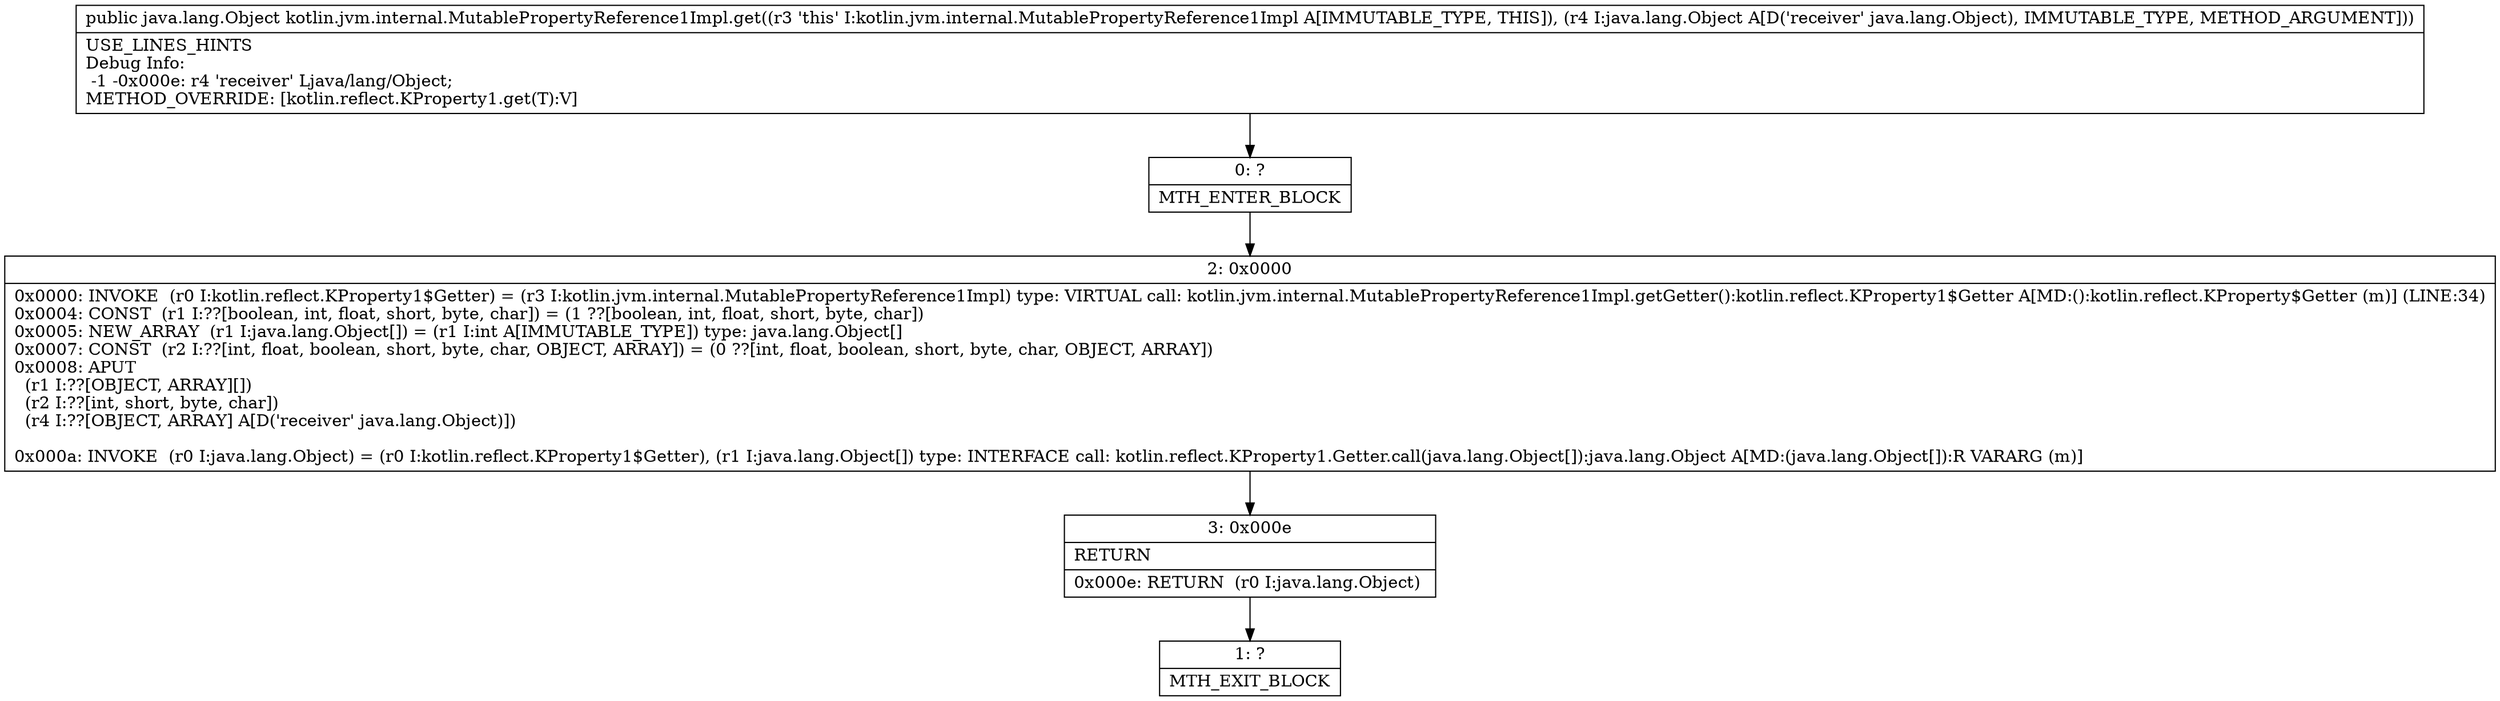 digraph "CFG forkotlin.jvm.internal.MutablePropertyReference1Impl.get(Ljava\/lang\/Object;)Ljava\/lang\/Object;" {
Node_0 [shape=record,label="{0\:\ ?|MTH_ENTER_BLOCK\l}"];
Node_2 [shape=record,label="{2\:\ 0x0000|0x0000: INVOKE  (r0 I:kotlin.reflect.KProperty1$Getter) = (r3 I:kotlin.jvm.internal.MutablePropertyReference1Impl) type: VIRTUAL call: kotlin.jvm.internal.MutablePropertyReference1Impl.getGetter():kotlin.reflect.KProperty1$Getter A[MD:():kotlin.reflect.KProperty$Getter (m)] (LINE:34)\l0x0004: CONST  (r1 I:??[boolean, int, float, short, byte, char]) = (1 ??[boolean, int, float, short, byte, char]) \l0x0005: NEW_ARRAY  (r1 I:java.lang.Object[]) = (r1 I:int A[IMMUTABLE_TYPE]) type: java.lang.Object[] \l0x0007: CONST  (r2 I:??[int, float, boolean, short, byte, char, OBJECT, ARRAY]) = (0 ??[int, float, boolean, short, byte, char, OBJECT, ARRAY]) \l0x0008: APUT  \l  (r1 I:??[OBJECT, ARRAY][])\l  (r2 I:??[int, short, byte, char])\l  (r4 I:??[OBJECT, ARRAY] A[D('receiver' java.lang.Object)])\l \l0x000a: INVOKE  (r0 I:java.lang.Object) = (r0 I:kotlin.reflect.KProperty1$Getter), (r1 I:java.lang.Object[]) type: INTERFACE call: kotlin.reflect.KProperty1.Getter.call(java.lang.Object[]):java.lang.Object A[MD:(java.lang.Object[]):R VARARG (m)]\l}"];
Node_3 [shape=record,label="{3\:\ 0x000e|RETURN\l|0x000e: RETURN  (r0 I:java.lang.Object) \l}"];
Node_1 [shape=record,label="{1\:\ ?|MTH_EXIT_BLOCK\l}"];
MethodNode[shape=record,label="{public java.lang.Object kotlin.jvm.internal.MutablePropertyReference1Impl.get((r3 'this' I:kotlin.jvm.internal.MutablePropertyReference1Impl A[IMMUTABLE_TYPE, THIS]), (r4 I:java.lang.Object A[D('receiver' java.lang.Object), IMMUTABLE_TYPE, METHOD_ARGUMENT]))  | USE_LINES_HINTS\lDebug Info:\l  \-1 \-0x000e: r4 'receiver' Ljava\/lang\/Object;\lMETHOD_OVERRIDE: [kotlin.reflect.KProperty1.get(T):V]\l}"];
MethodNode -> Node_0;Node_0 -> Node_2;
Node_2 -> Node_3;
Node_3 -> Node_1;
}

